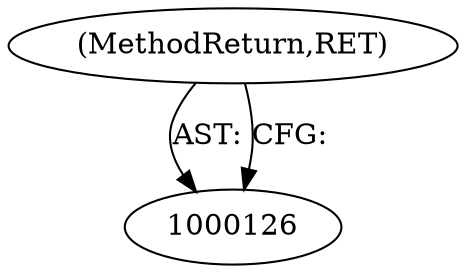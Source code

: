 digraph "0_Android_04839626ed859623901ebd3a5fd483982186b59d_106" {
"1000128" [label="(MethodReturn,RET)"];
"1000128" -> "1000126"  [label="AST: "];
"1000128" -> "1000126"  [label="CFG: "];
}
